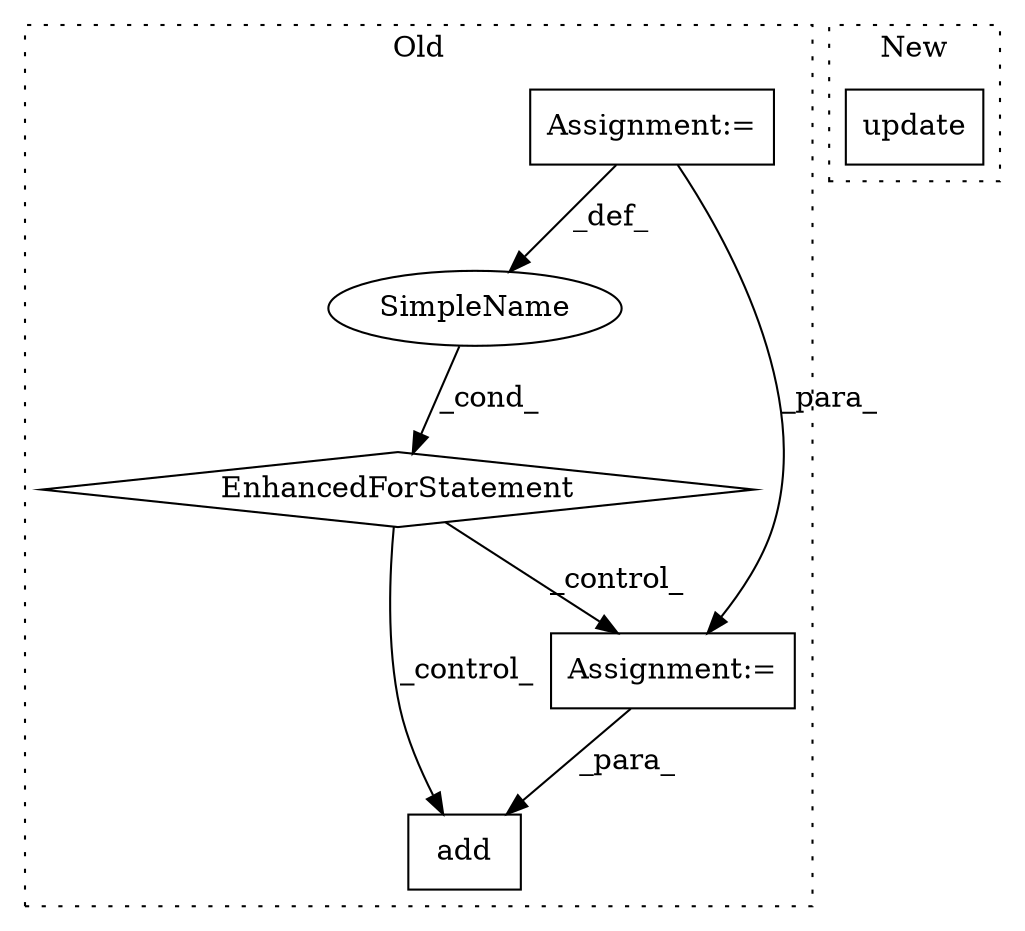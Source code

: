 digraph G {
subgraph cluster0 {
1 [label="add" a="32" s="2036,2045" l="4,1" shape="box"];
3 [label="EnhancedForStatement" a="70" s="1857,1961" l="57,2" shape="diamond"];
4 [label="Assignment:=" a="7" s="1857,1961" l="57,2" shape="box"];
5 [label="SimpleName" a="42" s="1918" l="5" shape="ellipse"];
6 [label="Assignment:=" a="7" s="1978" l="1" shape="box"];
label = "Old";
style="dotted";
}
subgraph cluster1 {
2 [label="update" a="32" s="1778,1820" l="7,1" shape="box"];
label = "New";
style="dotted";
}
3 -> 1 [label="_control_"];
3 -> 6 [label="_control_"];
4 -> 6 [label="_para_"];
4 -> 5 [label="_def_"];
5 -> 3 [label="_cond_"];
6 -> 1 [label="_para_"];
}